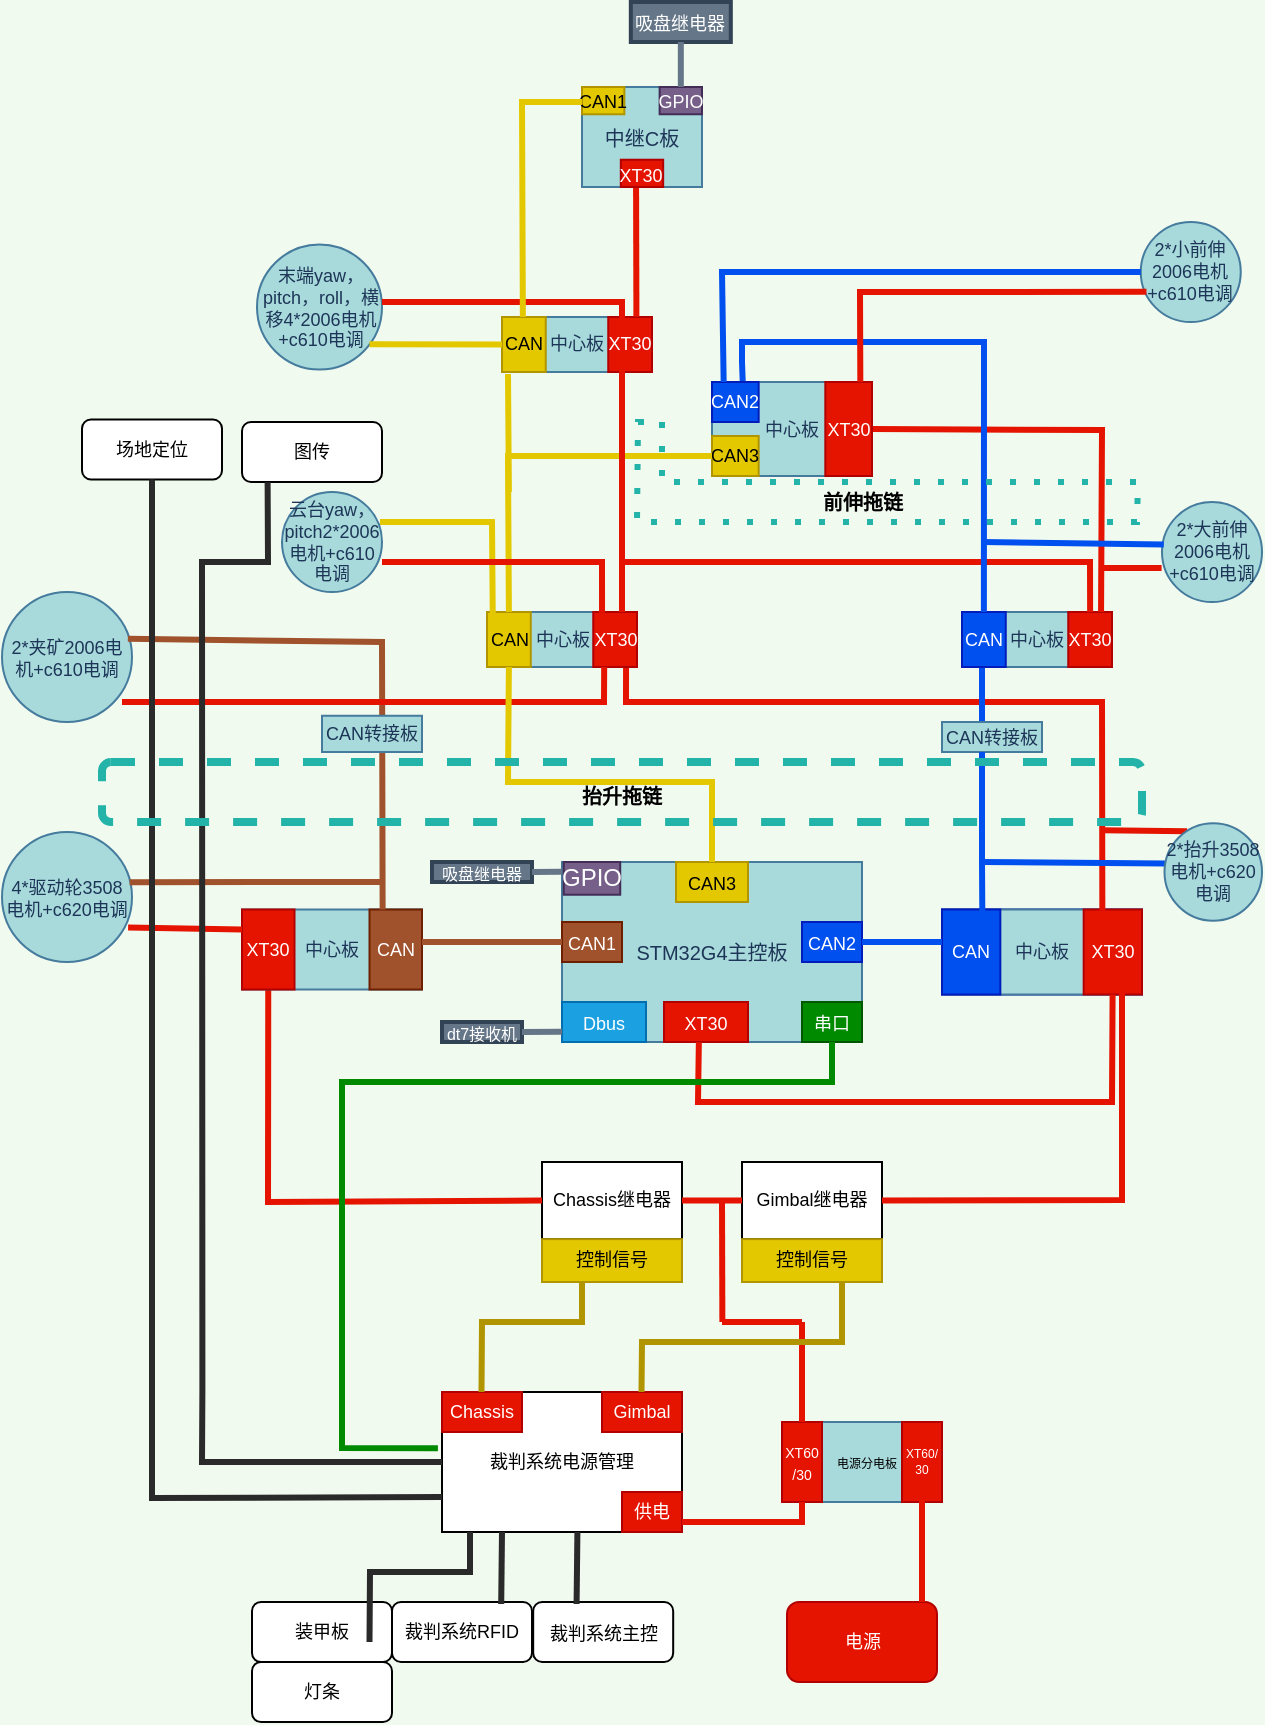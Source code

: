 <mxfile version="20.5.3" type="embed"><diagram id="NECLtsld3TlZ__bHpxo9" name="Page-1"><mxGraphModel dx="305" dy="1356" grid="1" gridSize="10" guides="1" tooltips="1" connect="1" arrows="1" fold="1" page="1" pageScale="1" pageWidth="850" pageHeight="1100" background="#F1FAEE" math="0" shadow="0"><root><mxCell id="0"/><mxCell id="1" parent="0"/><mxCell id="10" value="" style="group;fillColor=#a0522d;fontColor=#ffffff;strokeColor=#6D1F00;" parent="1" vertex="1" connectable="0"><mxGeometry x="310" y="180" width="150" height="90" as="geometry"/></mxCell><mxCell id="3" value="&lt;font style=&quot;font-size: 10px;&quot;&gt;STM32G4主控板&lt;/font&gt;" style="rounded=0;whiteSpace=wrap;html=1;fillColor=#A8DADC;strokeColor=#457B9D;fontColor=#1D3557;" parent="10" vertex="1"><mxGeometry width="150" height="90" as="geometry"/></mxCell><mxCell id="4" value="&lt;font style=&quot;font-size: 9px;&quot;&gt;XT30&lt;/font&gt;" style="rounded=0;whiteSpace=wrap;html=1;fillColor=#e51400;strokeColor=#B20000;fontColor=#ffffff;" parent="10" vertex="1"><mxGeometry x="51.0" y="70" width="42" height="20.0" as="geometry"/></mxCell><mxCell id="5" value="&lt;font style=&quot;font-size: 9px;&quot;&gt;CAN3&lt;/font&gt;" style="rounded=0;whiteSpace=wrap;html=1;fillColor=#e3c800;strokeColor=#B09500;fontColor=#000000;" parent="10" vertex="1"><mxGeometry x="57.0" width="36" height="20.0" as="geometry"/></mxCell><mxCell id="6" value="&lt;font style=&quot;font-size: 9px;&quot;&gt;CAN1&lt;/font&gt;" style="rounded=0;whiteSpace=wrap;html=1;fillColor=#a0522d;strokeColor=#6D1F00;fontColor=#ffffff;" parent="10" vertex="1"><mxGeometry y="30" width="30" height="20" as="geometry"/></mxCell><mxCell id="7" value="&lt;font style=&quot;font-size: 9px;&quot;&gt;CAN2&lt;/font&gt;" style="rounded=0;whiteSpace=wrap;html=1;fillColor=#0050ef;strokeColor=#001DBC;fontColor=#ffffff;" parent="10" vertex="1"><mxGeometry x="120" y="30" width="30" height="20" as="geometry"/></mxCell><mxCell id="8" value="&lt;font style=&quot;font-size: 9px;&quot;&gt;串口&lt;/font&gt;" style="rounded=0;whiteSpace=wrap;html=1;fillColor=#008a00;strokeColor=#005700;fontColor=#ffffff;" parent="10" vertex="1"><mxGeometry x="120" y="70" width="30" height="20" as="geometry"/></mxCell><mxCell id="9" value="&lt;font style=&quot;font-size: 9px;&quot;&gt;Dbus&lt;/font&gt;" style="rounded=0;whiteSpace=wrap;html=1;fillColor=#1ba1e2;strokeColor=#006EAF;fontColor=#ffffff;" parent="10" vertex="1"><mxGeometry y="70" width="42" height="20.0" as="geometry"/></mxCell><mxCell id="74" value="GPIO" style="rounded=0;whiteSpace=wrap;html=1;strokeColor=#432D57;fontColor=#ffffff;fillColor=#76608a;" parent="10" vertex="1"><mxGeometry x="0.88" width="28.235" height="16.364" as="geometry"/></mxCell><mxCell id="15" value="" style="group;fillColor=#e51400;fontColor=#ffffff;strokeColor=#B20000;container=0;" parent="1" vertex="1" connectable="0"><mxGeometry x="320" y="-207.5" width="60" height="50" as="geometry"/></mxCell><mxCell id="18" value="4*驱动轮3508电机+c620电调" style="ellipse;whiteSpace=wrap;html=1;aspect=fixed;strokeColor=#457B9D;fontSize=9;fontColor=#1D3557;fillColor=#A8DADC;" parent="1" vertex="1"><mxGeometry x="30" y="165" width="65" height="65" as="geometry"/></mxCell><mxCell id="27" value="" style="group;fillColor=#0050ef;fontColor=#ffffff;strokeColor=#001DBC;" parent="1" vertex="1" connectable="0"><mxGeometry x="500" y="203.75" width="100" height="42.5" as="geometry"/></mxCell><mxCell id="28" value="中心板" style="rounded=0;whiteSpace=wrap;html=1;strokeColor=#457B9D;fontSize=9;fontColor=#1D3557;fillColor=#A8DADC;" parent="27" vertex="1"><mxGeometry width="100" height="42.5" as="geometry"/></mxCell><mxCell id="29" value="XT30" style="rounded=0;whiteSpace=wrap;html=1;strokeColor=#B20000;fontSize=9;fontColor=#ffffff;fillColor=#e51400;" parent="27" vertex="1"><mxGeometry x="70.833" width="29.167" height="42.5" as="geometry"/></mxCell><mxCell id="30" value="CAN" style="rounded=0;whiteSpace=wrap;html=1;strokeColor=#001DBC;fontSize=9;fontColor=#ffffff;fillColor=#0050ef;" parent="27" vertex="1"><mxGeometry width="29.167" height="42.5" as="geometry"/></mxCell><mxCell id="31" value="电源" style="rounded=1;whiteSpace=wrap;html=1;strokeColor=#B20000;fontSize=9;fontColor=#ffffff;fillColor=#e51400;" parent="1" vertex="1"><mxGeometry x="422.5" y="550" width="75" height="40" as="geometry"/></mxCell><mxCell id="35" value="" style="group" parent="1" vertex="1" connectable="0"><mxGeometry x="420" y="460" width="80" height="40" as="geometry"/></mxCell><mxCell id="32" value="&lt;font style=&quot;font-size: 6px;&quot; color=&quot;#000000&quot;&gt;电源分电板&lt;/font&gt;" style="rounded=0;whiteSpace=wrap;html=1;strokeColor=#457B9D;fontSize=9;fillColor=#A8DADC;" parent="35" vertex="1"><mxGeometry x="5" width="75" height="40" as="geometry"/></mxCell><mxCell id="33" value="&lt;font style=&quot;font-size: 7px;&quot;&gt;XT60&lt;br&gt;/30&lt;/font&gt;" style="rounded=0;whiteSpace=wrap;html=1;strokeColor=#B20000;fontSize=9;fontColor=#ffffff;fillColor=#e51400;" parent="35" vertex="1"><mxGeometry width="20" height="40" as="geometry"/></mxCell><mxCell id="34" value="XT60/&lt;br&gt;30" style="rounded=0;whiteSpace=wrap;html=1;strokeColor=#B20000;fontSize=6;fontColor=#ffffff;fillColor=#e51400;" parent="35" vertex="1"><mxGeometry x="60" width="20" height="40" as="geometry"/></mxCell><mxCell id="36" value="&lt;font style=&quot;font-size: 9px;&quot;&gt;裁判系统主控&lt;/font&gt;" style="rounded=1;whiteSpace=wrap;html=1;" parent="1" vertex="1"><mxGeometry x="295.59" y="550" width="70" height="30" as="geometry"/></mxCell><mxCell id="37" value="裁判系统RFID" style="rounded=1;whiteSpace=wrap;html=1;fontSize=9;" parent="1" vertex="1"><mxGeometry x="225" y="550" width="70" height="30" as="geometry"/></mxCell><mxCell id="38" value="灯条" style="rounded=1;whiteSpace=wrap;html=1;fontSize=9;" parent="1" vertex="1"><mxGeometry x="155" y="580" width="70" height="30" as="geometry"/></mxCell><mxCell id="39" value="装甲板" style="rounded=1;whiteSpace=wrap;html=1;fontSize=9;" parent="1" vertex="1"><mxGeometry x="155" y="550" width="70" height="30" as="geometry"/></mxCell><mxCell id="41" value="场地定位" style="rounded=1;whiteSpace=wrap;html=1;fontSize=9;" parent="1" vertex="1"><mxGeometry x="70" y="-41.25" width="70" height="30" as="geometry"/></mxCell><mxCell id="43" value="图传" style="rounded=1;whiteSpace=wrap;html=1;fontSize=9;" parent="1" vertex="1"><mxGeometry x="150" y="-40" width="70" height="30" as="geometry"/></mxCell><mxCell id="46" value="" style="group" parent="1" vertex="1" connectable="0"><mxGeometry x="400" y="330" width="70" height="60" as="geometry"/></mxCell><mxCell id="44" value="Gimbal继电器" style="rounded=0;whiteSpace=wrap;html=1;fontSize=9;" parent="46" vertex="1"><mxGeometry width="70" height="38.571" as="geometry"/></mxCell><mxCell id="45" value="控制信号" style="rounded=0;whiteSpace=wrap;html=1;fontSize=9;fillColor=#e3c800;fontColor=#000000;strokeColor=#B09500;" parent="46" vertex="1"><mxGeometry y="38.571" width="70" height="21.429" as="geometry"/></mxCell><mxCell id="47" value="" style="group" parent="1" vertex="1" connectable="0"><mxGeometry x="300" y="330" width="70" height="60" as="geometry"/></mxCell><mxCell id="48" value="Chassis继电器" style="rounded=0;whiteSpace=wrap;html=1;fontSize=9;" parent="47" vertex="1"><mxGeometry width="70" height="38.571" as="geometry"/></mxCell><mxCell id="49" value="控制信号" style="rounded=0;whiteSpace=wrap;html=1;fontSize=9;fillColor=#e3c800;fontColor=#000000;strokeColor=#B09500;" parent="47" vertex="1"><mxGeometry y="38.571" width="70" height="21.429" as="geometry"/></mxCell><mxCell id="62" value="末端yaw，pitch，roll，横移4*2006电机+c610电调" style="ellipse;whiteSpace=wrap;html=1;aspect=fixed;strokeColor=#457B9D;fontSize=9;fontColor=#1D3557;fillColor=#A8DADC;" parent="1" vertex="1"><mxGeometry x="157.5" y="-128.75" width="62.5" height="62.5" as="geometry"/></mxCell><mxCell id="65" value="2*夹矿2006电机+c610电调" style="ellipse;whiteSpace=wrap;html=1;aspect=fixed;strokeColor=#457B9D;fontSize=9;fontColor=#1D3557;fillColor=#A8DADC;" parent="1" vertex="1"><mxGeometry x="30" y="45" width="65" height="65" as="geometry"/></mxCell><mxCell id="66" value="&lt;font style=&quot;font-size: 8px;&quot;&gt;dt7接收机&lt;/font&gt;" style="rounded=0;whiteSpace=wrap;html=1;strokeColor=#314354;strokeWidth=2;fillColor=#647687;fontColor=#ffffff;" parent="1" vertex="1"><mxGeometry x="250" y="260" width="40" height="10" as="geometry"/></mxCell><mxCell id="67" value="&lt;font style=&quot;font-size: 8px;&quot;&gt;吸盘继电器&lt;/font&gt;" style="rounded=0;whiteSpace=wrap;html=1;strokeColor=#314354;strokeWidth=2;fillColor=#647687;fontColor=#ffffff;" parent="1" vertex="1"><mxGeometry x="245" y="180" width="50" height="10" as="geometry"/></mxCell><mxCell id="68" value="&lt;font style=&quot;font-size: 9px;&quot;&gt;吸盘继电器&lt;/font&gt;" style="rounded=0;whiteSpace=wrap;html=1;strokeColor=#314354;strokeWidth=2;fillColor=#647687;fontColor=#ffffff;" parent="1" vertex="1"><mxGeometry x="344.41" y="-250" width="50" height="20" as="geometry"/></mxCell><mxCell id="76" value="" style="group" parent="1" vertex="1" connectable="0"><mxGeometry x="250" y="445" width="120" height="70" as="geometry"/></mxCell><mxCell id="50" value="裁判系统电源管理" style="rounded=0;whiteSpace=wrap;html=1;fontSize=9;" parent="76" vertex="1"><mxGeometry width="120" height="70" as="geometry"/></mxCell><mxCell id="52" value="供电" style="rounded=0;whiteSpace=wrap;html=1;fontSize=9;fillColor=#e51400;fontColor=#ffffff;strokeColor=#B20000;" parent="76" vertex="1"><mxGeometry x="90" y="50" width="30" height="20" as="geometry"/></mxCell><mxCell id="53" value="Chassis" style="rounded=0;whiteSpace=wrap;html=1;fontSize=9;fillColor=#e51400;fontColor=#ffffff;strokeColor=#B20000;" parent="76" vertex="1"><mxGeometry width="40" height="20" as="geometry"/></mxCell><mxCell id="54" value="Gimbal" style="rounded=0;whiteSpace=wrap;html=1;fontSize=9;fillColor=#e51400;fontColor=#ffffff;strokeColor=#B20000;" parent="76" vertex="1"><mxGeometry x="80" width="40" height="20" as="geometry"/></mxCell><mxCell id="79" value="" style="endArrow=none;html=1;rounded=0;fontSize=7;fillColor=#e51400;strokeColor=#E51400;strokeWidth=3;" parent="1" edge="1"><mxGeometry width="50" height="50" relative="1" as="geometry"><mxPoint x="430" y="410" as="sourcePoint"/><mxPoint x="390" y="410" as="targetPoint"/><Array as="points"/></mxGeometry></mxCell><mxCell id="80" value="" style="endArrow=none;html=1;rounded=0;fontSize=7;fillColor=#e51400;strokeColor=#E51400;strokeWidth=3;" parent="1" edge="1"><mxGeometry width="50" height="50" relative="1" as="geometry"><mxPoint x="430.0" y="460" as="sourcePoint"/><mxPoint x="430" y="410" as="targetPoint"/><Array as="points"/></mxGeometry></mxCell><mxCell id="81" value="" style="endArrow=none;html=1;rounded=0;fontSize=7;fillColor=#e51400;strokeColor=#E51400;strokeWidth=3;exitX=1;exitY=0.5;exitDx=0;exitDy=0;entryX=0;entryY=0.5;entryDx=0;entryDy=0;" parent="1" source="48" target="44" edge="1"><mxGeometry width="50" height="50" relative="1" as="geometry"><mxPoint x="390.0" y="375" as="sourcePoint"/><mxPoint x="400" y="350" as="targetPoint"/><Array as="points"/></mxGeometry></mxCell><mxCell id="84" value="" style="endArrow=none;html=1;rounded=0;fontSize=7;fillColor=#e51400;strokeColor=#E51400;strokeWidth=3;" parent="1" edge="1"><mxGeometry width="50" height="50" relative="1" as="geometry"><mxPoint x="490.0" y="550" as="sourcePoint"/><mxPoint x="490" y="495" as="targetPoint"/><Array as="points"/></mxGeometry></mxCell><mxCell id="85" value="" style="endArrow=none;html=1;rounded=0;fontSize=7;fillColor=#e51400;strokeColor=#E51400;strokeWidth=3;" parent="1" edge="1"><mxGeometry width="50" height="50" relative="1" as="geometry"><mxPoint x="390.18" y="410" as="sourcePoint"/><mxPoint x="390" y="350" as="targetPoint"/><Array as="points"/></mxGeometry></mxCell><mxCell id="77" value="" style="endArrow=none;html=1;rounded=0;fontSize=7;fillColor=#e3c800;strokeColor=#B09500;strokeWidth=3;" parent="1" edge="1"><mxGeometry width="50" height="50" relative="1" as="geometry"><mxPoint x="269.75" y="445" as="sourcePoint"/><mxPoint x="320" y="390" as="targetPoint"/><Array as="points"><mxPoint x="270" y="410"/><mxPoint x="320" y="410"/></Array></mxGeometry></mxCell><mxCell id="86" value="" style="endArrow=none;html=1;rounded=0;fontSize=7;fillColor=#e3c800;strokeColor=#B09500;strokeWidth=3;" parent="1" edge="1"><mxGeometry width="50" height="50" relative="1" as="geometry"><mxPoint x="349.75" y="445" as="sourcePoint"/><mxPoint x="450" y="390" as="targetPoint"/><Array as="points"><mxPoint x="350" y="420"/><mxPoint x="450" y="420"/></Array></mxGeometry></mxCell><mxCell id="87" value="" style="endArrow=none;html=1;rounded=0;fontSize=7;fillColor=#e51400;strokeColor=#E51400;strokeWidth=3;exitX=1;exitY=0.75;exitDx=0;exitDy=0;" parent="1" source="52" edge="1"><mxGeometry width="50" height="50" relative="1" as="geometry"><mxPoint x="430.0" y="550" as="sourcePoint"/><mxPoint x="430" y="500" as="targetPoint"/><Array as="points"><mxPoint x="430" y="510"/></Array></mxGeometry></mxCell><mxCell id="88" value="" style="endArrow=none;html=1;rounded=0;fontSize=7;fillColor=#e51400;strokeColor=#E51400;strokeWidth=3;exitX=0;exitY=0.5;exitDx=0;exitDy=0;entryX=0.5;entryY=1;entryDx=0;entryDy=0;" parent="1" source="48" target="24" edge="1"><mxGeometry width="50" height="50" relative="1" as="geometry"><mxPoint x="230.0" y="295" as="sourcePoint"/><mxPoint x="230" y="245" as="targetPoint"/><Array as="points"><mxPoint x="163" y="350"/></Array></mxGeometry></mxCell><mxCell id="89" value="" style="endArrow=none;html=1;rounded=0;fontSize=7;fillColor=#e51400;strokeColor=#E51400;strokeWidth=3;exitX=1;exitY=0.5;exitDx=0;exitDy=0;" parent="1" source="44" edge="1"><mxGeometry width="50" height="50" relative="1" as="geometry"><mxPoint x="660" y="349.286" as="sourcePoint"/><mxPoint x="590" y="245" as="targetPoint"/><Array as="points"><mxPoint x="590" y="349"/></Array></mxGeometry></mxCell><mxCell id="22" value="中心板" style="rounded=0;whiteSpace=wrap;html=1;strokeColor=#457B9D;fontSize=9;fontColor=#1D3557;fillColor=#A8DADC;" parent="1" vertex="1"><mxGeometry x="150" y="203.75" width="90" height="40" as="geometry"/></mxCell><mxCell id="24" value="XT30" style="rounded=0;whiteSpace=wrap;html=1;strokeColor=#B20000;fontSize=9;fontColor=#ffffff;fillColor=#e51400;" parent="1" vertex="1"><mxGeometry x="150" y="203.75" width="26.25" height="40" as="geometry"/></mxCell><mxCell id="25" value="CAN" style="rounded=0;whiteSpace=wrap;html=1;strokeColor=#6D1F00;fontSize=9;fontColor=#ffffff;fillColor=#a0522d;" parent="1" vertex="1"><mxGeometry x="213.75" y="203.75" width="26.25" height="40" as="geometry"/></mxCell><mxCell id="91" value="" style="endArrow=none;html=1;strokeColor=#A0522D;strokeWidth=3;fontSize=7;exitX=0;exitY=0.5;exitDx=0;exitDy=0;entryX=1;entryY=0.406;entryDx=0;entryDy=0;entryPerimeter=0;fillColor=#a0522d;rounded=0;" parent="1" source="6" target="25" edge="1"><mxGeometry width="50" height="50" relative="1" as="geometry"><mxPoint x="330" y="270" as="sourcePoint"/><mxPoint x="380" y="220" as="targetPoint"/></mxGeometry></mxCell><mxCell id="92" value="" style="endArrow=none;html=1;rounded=0;fontSize=7;fillColor=#e51400;strokeColor=#E51400;strokeWidth=3;entryX=0;entryY=0.25;entryDx=0;entryDy=0;exitX=0.97;exitY=0.735;exitDx=0;exitDy=0;exitPerimeter=0;" parent="1" source="18" target="24" edge="1"><mxGeometry width="50" height="50" relative="1" as="geometry"><mxPoint x="310" y="359.286" as="sourcePoint"/><mxPoint x="173.125" y="253.75" as="targetPoint"/><Array as="points"/></mxGeometry></mxCell><mxCell id="96" value="" style="endArrow=none;html=1;rounded=0;strokeColor=#A0522D;strokeWidth=3;fontSize=7;exitX=0.25;exitY=0;exitDx=0;exitDy=0;entryX=0.968;entryY=0.36;entryDx=0;entryDy=0;fillColor=#a0522d;entryPerimeter=0;" parent="1" source="25" target="65" edge="1"><mxGeometry width="50" height="50" relative="1" as="geometry"><mxPoint x="220" y="120.01" as="sourcePoint"/><mxPoint x="150" y="120" as="targetPoint"/><Array as="points"><mxPoint x="220" y="70"/></Array></mxGeometry></mxCell><mxCell id="97" value="" style="endArrow=none;html=1;rounded=0;strokeColor=#A0522D;strokeWidth=3;fontSize=7;exitX=0;exitY=0.5;exitDx=0;exitDy=0;fillColor=#a0522d;entryX=0.982;entryY=0.386;entryDx=0;entryDy=0;entryPerimeter=0;" parent="1" target="18" edge="1"><mxGeometry width="50" height="50" relative="1" as="geometry"><mxPoint x="220" y="190.01" as="sourcePoint"/><mxPoint x="120" y="190" as="targetPoint"/></mxGeometry></mxCell><mxCell id="98" value="" style="endArrow=none;html=1;rounded=0;strokeColor=#0050EF;strokeWidth=3;fontSize=7;entryX=1;entryY=0.406;entryDx=0;entryDy=0;entryPerimeter=0;fillColor=#0050ef;" parent="1" edge="1"><mxGeometry width="50" height="50" relative="1" as="geometry"><mxPoint x="500" y="220" as="sourcePoint"/><mxPoint x="460" y="220" as="targetPoint"/><Array as="points"><mxPoint x="500" y="220.01"/></Array></mxGeometry></mxCell><mxCell id="99" value="" style="endArrow=none;html=1;rounded=0;fontSize=7;fillColor=#e51400;strokeColor=#E51400;strokeWidth=3;exitX=0.32;exitY=0.012;exitDx=0;exitDy=0;exitPerimeter=0;entryX=0.75;entryY=1;entryDx=0;entryDy=0;" parent="1" source="29" target="110" edge="1"><mxGeometry width="50" height="50" relative="1" as="geometry"><mxPoint x="580" y="200" as="sourcePoint"/><mxPoint x="580" y="100" as="targetPoint"/><Array as="points"><mxPoint x="580" y="100"/><mxPoint x="342" y="100"/></Array></mxGeometry></mxCell><mxCell id="100" value="" style="endArrow=none;html=1;rounded=0;fontSize=7;fillColor=#e51400;strokeColor=#E51400;strokeWidth=3;entryX=0.232;entryY=0.082;entryDx=0;entryDy=0;entryPerimeter=0;" parent="1" target="21" edge="1"><mxGeometry width="50" height="50" relative="1" as="geometry"><mxPoint x="580" y="164.16" as="sourcePoint"/><mxPoint x="650" y="164" as="targetPoint"/><Array as="points"/></mxGeometry></mxCell><mxCell id="104" value="" style="endArrow=none;html=1;rounded=0;strokeColor=#0050EF;strokeWidth=3;fontSize=7;fillColor=#0050ef;" parent="1" edge="1"><mxGeometry width="50" height="50" relative="1" as="geometry"><mxPoint x="520" y="116.25" as="sourcePoint"/><mxPoint x="520" y="96.25" as="targetPoint"/><Array as="points"><mxPoint x="520" y="80"/></Array></mxGeometry></mxCell><mxCell id="105" value="" style="endArrow=none;html=1;rounded=0;strokeColor=#0050EF;strokeWidth=3;fontSize=7;fillColor=#0050ef;startArrow=none;exitX=0.006;exitY=0.413;exitDx=0;exitDy=0;exitPerimeter=0;" parent="1" source="21" edge="1"><mxGeometry width="50" height="50" relative="1" as="geometry"><mxPoint x="560" y="149.73" as="sourcePoint"/><mxPoint x="520" y="180" as="targetPoint"/><Array as="points"/></mxGeometry></mxCell><mxCell id="106" value="" style="endArrow=none;html=1;rounded=0;fontSize=7;fillColor=#e51400;strokeColor=#E51400;strokeWidth=3;exitX=0.415;exitY=1.004;exitDx=0;exitDy=0;exitPerimeter=0;" parent="1" source="4" target="29" edge="1"><mxGeometry width="50" height="50" relative="1" as="geometry"><mxPoint x="410" y="324.286" as="sourcePoint"/><mxPoint x="530" y="220" as="targetPoint"/><Array as="points"><mxPoint x="378" y="300"/><mxPoint x="585" y="300"/></Array></mxGeometry></mxCell><mxCell id="108" value="" style="group;fillColor=#e3c800;fontColor=#000000;strokeColor=#B09500;" parent="1" vertex="1" connectable="0"><mxGeometry x="272.5" y="55" width="75" height="27.5" as="geometry"/></mxCell><mxCell id="109" value="中心板" style="rounded=0;whiteSpace=wrap;html=1;strokeColor=#457B9D;fontSize=9;fontColor=#1D3557;fillColor=#A8DADC;" parent="108" vertex="1"><mxGeometry width="75" height="27.5" as="geometry"/></mxCell><mxCell id="110" value="XT30" style="rounded=0;whiteSpace=wrap;html=1;strokeColor=#B20000;fontSize=9;fontColor=#ffffff;fillColor=#e51400;" parent="108" vertex="1"><mxGeometry x="53.125" width="21.875" height="27.5" as="geometry"/></mxCell><mxCell id="111" value="CAN" style="rounded=0;whiteSpace=wrap;html=1;strokeColor=#B09500;fontSize=9;fontColor=#000000;fillColor=#e3c800;" parent="108" vertex="1"><mxGeometry width="21.875" height="27.5" as="geometry"/></mxCell><mxCell id="112" value="CAN转接板" style="rounded=0;whiteSpace=wrap;html=1;strokeColor=#457B9D;fontSize=9;fontColor=#1D3557;fillColor=#A8DADC;" parent="1" vertex="1"><mxGeometry x="500" y="110" width="50" height="15" as="geometry"/></mxCell><mxCell id="113" value="CAN转接板" style="rounded=0;whiteSpace=wrap;html=1;strokeColor=#457B9D;fontSize=9;fontColor=#1D3557;fillColor=#A8DADC;" parent="1" vertex="1"><mxGeometry x="190" y="106.88" width="50" height="18.12" as="geometry"/></mxCell><mxCell id="116" value="" style="endArrow=none;html=1;rounded=0;strokeColor=#0050EF;strokeWidth=3;fontSize=7;fillColor=#0050ef;entryX=0.691;entryY=0.019;entryDx=0;entryDy=0;entryPerimeter=0;" parent="1" target="30" edge="1"><mxGeometry width="50" height="50" relative="1" as="geometry"><mxPoint x="520" y="180" as="sourcePoint"/><mxPoint x="520" y="198.75" as="targetPoint"/><Array as="points"><mxPoint x="520" y="125"/><mxPoint x="520" y="180"/></Array></mxGeometry></mxCell><mxCell id="118" value="" style="endArrow=none;html=1;rounded=0;fontSize=7;fillColor=#e51400;strokeColor=#E51400;strokeWidth=3;exitX=0.25;exitY=1;exitDx=0;exitDy=0;entryX=0.923;entryY=0.846;entryDx=0;entryDy=0;entryPerimeter=0;" parent="1" source="110" target="65" edge="1"><mxGeometry width="50" height="50" relative="1" as="geometry"><mxPoint x="393.5" y="180.536" as="sourcePoint"/><mxPoint x="120" y="100" as="targetPoint"/><Array as="points"><mxPoint x="331" y="100"/></Array></mxGeometry></mxCell><mxCell id="121" value="" style="group;fillColor=#0050EF;fontColor=#ffffff;strokeColor=#001DBC;" parent="1" vertex="1" connectable="0"><mxGeometry x="510" y="55" width="75" height="27.5" as="geometry"/></mxCell><mxCell id="122" value="中心板" style="rounded=0;whiteSpace=wrap;html=1;strokeColor=#457B9D;fontSize=9;fontColor=#1D3557;fillColor=#A8DADC;" parent="121" vertex="1"><mxGeometry width="75" height="27.5" as="geometry"/></mxCell><mxCell id="123" value="XT30" style="rounded=0;whiteSpace=wrap;html=1;strokeColor=#B20000;fontSize=9;fontColor=#ffffff;fillColor=#e51400;" parent="121" vertex="1"><mxGeometry x="53.125" width="21.875" height="27.5" as="geometry"/></mxCell><mxCell id="124" value="CAN" style="rounded=0;whiteSpace=wrap;html=1;strokeColor=#001DBC;fontSize=9;fontColor=#ffffff;fillColor=#0050ef;" parent="121" vertex="1"><mxGeometry width="21.875" height="27.5" as="geometry"/></mxCell><mxCell id="125" value="" style="endArrow=none;html=1;rounded=0;fontSize=7;fillColor=#e51400;strokeColor=#E51400;strokeWidth=3;entryX=0.5;entryY=0;entryDx=0;entryDy=0;exitX=0.657;exitY=0;exitDx=0;exitDy=0;exitPerimeter=0;" parent="1" source="110" target="123" edge="1"><mxGeometry width="50" height="50" relative="1" as="geometry"><mxPoint x="330" y="60" as="sourcePoint"/><mxPoint x="453.48" y="34.73" as="targetPoint"/><Array as="points"><mxPoint x="340" y="30"/><mxPoint x="574" y="30"/></Array></mxGeometry></mxCell><mxCell id="134" value="" style="endArrow=none;html=1;rounded=0;fontSize=7;fillColor=#e51400;strokeColor=#E51400;strokeWidth=3;exitX=0.75;exitY=0;exitDx=0;exitDy=0;entryX=1;entryY=0.5;entryDx=0;entryDy=0;" parent="1" source="123" target="145" edge="1"><mxGeometry width="50" height="50" relative="1" as="geometry"><mxPoint x="585" y="23.67" as="sourcePoint"/><mxPoint x="580" as="targetPoint"/><Array as="points"><mxPoint x="580" y="-36"/></Array></mxGeometry></mxCell><mxCell id="135" value="" style="endArrow=none;html=1;rounded=0;strokeColor=#0050EF;strokeWidth=3;fontSize=7;fillColor=#0050ef;exitX=0.5;exitY=0;exitDx=0;exitDy=0;entryX=0.661;entryY=0.063;entryDx=0;entryDy=0;entryPerimeter=0;" parent="1" source="124" target="146" edge="1"><mxGeometry width="50" height="50" relative="1" as="geometry"><mxPoint x="520" y="50" as="sourcePoint"/><mxPoint x="400" y="-50" as="targetPoint"/><Array as="points"><mxPoint x="521" y="-80"/><mxPoint x="410" y="-80"/><mxPoint x="400" y="-80"/><mxPoint x="400" y="-70"/></Array></mxGeometry></mxCell><mxCell id="138" value="2*大前伸2006电机+c610电调" style="ellipse;whiteSpace=wrap;html=1;aspect=fixed;strokeColor=#457B9D;fontSize=9;fontColor=#1D3557;fillColor=#A8DADC;" parent="1" vertex="1"><mxGeometry x="610" width="50" height="50" as="geometry"/></mxCell><mxCell id="139" value="" style="endArrow=none;html=1;rounded=0;strokeColor=#0050EF;strokeWidth=3;fontSize=7;fillColor=#0050ef;exitX=0.018;exitY=0.424;exitDx=0;exitDy=0;exitPerimeter=0;" parent="1" source="138" edge="1"><mxGeometry width="50" height="50" relative="1" as="geometry"><mxPoint x="640" y="17.61" as="sourcePoint"/><mxPoint x="520" y="20" as="targetPoint"/><Array as="points"/></mxGeometry></mxCell><mxCell id="140" value="" style="endArrow=none;html=1;rounded=0;fontSize=7;fillColor=#e51400;strokeColor=#E51400;strokeWidth=3;entryX=-0.004;entryY=0.66;entryDx=0;entryDy=0;entryPerimeter=0;" parent="1" target="138" edge="1"><mxGeometry width="50" height="50" relative="1" as="geometry"><mxPoint x="580" y="33" as="sourcePoint"/><mxPoint x="650" y="24" as="targetPoint"/><Array as="points"/></mxGeometry></mxCell><mxCell id="141" value="2*小前伸2006电机+c610电调" style="ellipse;whiteSpace=wrap;html=1;aspect=fixed;strokeColor=#457B9D;fontSize=9;fontColor=#1D3557;fillColor=#A8DADC;" parent="1" vertex="1"><mxGeometry x="599.38" y="-140" width="50" height="50" as="geometry"/></mxCell><mxCell id="143" value="" style="group;fillColor=#e3c800;fontColor=#000000;strokeColor=#B09500;" parent="1" vertex="1" connectable="0"><mxGeometry x="385" y="-60" width="80" height="47" as="geometry"/></mxCell><mxCell id="144" value="中心板" style="rounded=0;whiteSpace=wrap;html=1;strokeColor=#457B9D;fontSize=9;fontColor=#1D3557;fillColor=#A8DADC;" parent="143" vertex="1"><mxGeometry width="80" height="47.0" as="geometry"/></mxCell><mxCell id="145" value="XT30" style="rounded=0;whiteSpace=wrap;html=1;strokeColor=#B20000;fontSize=9;fontColor=#ffffff;fillColor=#e51400;" parent="143" vertex="1"><mxGeometry x="56.667" width="23.333" height="47.0" as="geometry"/></mxCell><mxCell id="146" value="CAN2" style="rounded=0;whiteSpace=wrap;html=1;strokeColor=#001DBC;fontSize=9;fontColor=#ffffff;fillColor=#0050ef;" parent="143" vertex="1"><mxGeometry width="23.33" height="20" as="geometry"/></mxCell><mxCell id="147" value="CAN3" style="rounded=0;whiteSpace=wrap;html=1;strokeColor=#B09500;fontSize=9;fontColor=#000000;fillColor=#e3c800;" parent="143" vertex="1"><mxGeometry y="27" width="23.33" height="20" as="geometry"/></mxCell><mxCell id="148" value="" style="endArrow=none;html=1;rounded=0;fontSize=7;fillColor=#e51400;strokeColor=#E51400;strokeWidth=3;exitX=0.75;exitY=0;exitDx=0;exitDy=0;entryX=0.057;entryY=0.698;entryDx=0;entryDy=0;entryPerimeter=0;" parent="1" source="145" target="141" edge="1"><mxGeometry width="50" height="50" relative="1" as="geometry"><mxPoint x="578.75" y="-104.84" as="sourcePoint"/><mxPoint x="648.75" y="-105.0" as="targetPoint"/><Array as="points"><mxPoint x="459" y="-105"/></Array></mxGeometry></mxCell><mxCell id="149" value="" style="endArrow=none;html=1;rounded=0;strokeColor=#0050EF;strokeWidth=3;fontSize=7;fillColor=#0050ef;entryX=0.25;entryY=0;entryDx=0;entryDy=0;" parent="1" source="141" target="146" edge="1"><mxGeometry width="50" height="50" relative="1" as="geometry"><mxPoint x="560.938" y="-110" as="sourcePoint"/><mxPoint x="560" y="-151.25" as="targetPoint"/><Array as="points"><mxPoint x="390" y="-115"/></Array></mxGeometry></mxCell><mxCell id="150" value="" style="endArrow=none;html=1;rounded=0;fontSize=7;fillColor=#e51400;strokeColor=#E3C800;strokeWidth=3;entryX=0.5;entryY=0;entryDx=0;entryDy=0;exitX=0.5;exitY=1;exitDx=0;exitDy=0;" parent="1" source="111" target="5" edge="1"><mxGeometry width="50" height="50" relative="1" as="geometry"><mxPoint x="290" y="131.41" as="sourcePoint"/><mxPoint x="360" y="131.25" as="targetPoint"/><Array as="points"><mxPoint x="283" y="140"/><mxPoint x="385" y="140"/></Array></mxGeometry></mxCell><mxCell id="152" value="" style="endArrow=none;html=1;rounded=0;fontSize=7;fillColor=#e51400;strokeColor=#E3C800;strokeWidth=3;entryX=0.5;entryY=0;entryDx=0;entryDy=0;exitX=0;exitY=0.5;exitDx=0;exitDy=0;" parent="1" source="147" target="111" edge="1"><mxGeometry width="50" height="50" relative="1" as="geometry"><mxPoint x="264.188" y="-86.25" as="sourcePoint"/><mxPoint x="365.75" y="11.25" as="targetPoint"/><Array as="points"><mxPoint x="283" y="-23"/></Array></mxGeometry></mxCell><mxCell id="153" value="" style="group;fillColor=#e3c800;fontColor=#000000;strokeColor=#B09500;" parent="1" vertex="1" connectable="0"><mxGeometry x="280" y="-92.5" width="75" height="27.5" as="geometry"/></mxCell><mxCell id="154" value="中心板" style="rounded=0;whiteSpace=wrap;html=1;strokeColor=#457B9D;fontSize=9;fontColor=#1D3557;fillColor=#A8DADC;" parent="153" vertex="1"><mxGeometry width="75" height="27.5" as="geometry"/></mxCell><mxCell id="155" value="XT30" style="rounded=0;whiteSpace=wrap;html=1;strokeColor=#B20000;fontSize=9;fontColor=#ffffff;fillColor=#e51400;" parent="153" vertex="1"><mxGeometry x="53.125" width="21.875" height="27.5" as="geometry"/></mxCell><mxCell id="156" value="CAN" style="rounded=0;whiteSpace=wrap;html=1;strokeColor=#B09500;fontSize=9;fontColor=#000000;fillColor=#e3c800;" parent="153" vertex="1"><mxGeometry width="21.875" height="27.5" as="geometry"/></mxCell><mxCell id="159" value="" style="endArrow=none;html=1;rounded=0;fontSize=7;fillColor=#e51400;strokeColor=#E3C800;strokeWidth=3;entryX=0.5;entryY=0;entryDx=0;entryDy=0;" parent="1" edge="1"><mxGeometry width="50" height="50" relative="1" as="geometry"><mxPoint x="283" y="-64" as="sourcePoint"/><mxPoint x="283.438" y="-5" as="targetPoint"/><Array as="points"><mxPoint x="283" y="-64"/></Array></mxGeometry></mxCell><mxCell id="160" value="" style="endArrow=none;html=1;rounded=0;fontSize=7;fillColor=#e51400;strokeColor=#E51400;strokeWidth=3;" parent="1" edge="1"><mxGeometry width="50" height="50" relative="1" as="geometry"><mxPoint x="340" y="32.5" as="sourcePoint"/><mxPoint x="340" y="-72.5" as="targetPoint"/><Array as="points"/></mxGeometry></mxCell><mxCell id="161" value="云台yaw，pitch2*2006电机+c610电调" style="ellipse;whiteSpace=wrap;html=1;aspect=fixed;strokeColor=#457B9D;fontSize=9;fontColor=#1D3557;fillColor=#A8DADC;" parent="1" vertex="1"><mxGeometry x="170" y="-5" width="50" height="50" as="geometry"/></mxCell><mxCell id="162" value="" style="endArrow=none;html=1;rounded=0;fontSize=7;fillColor=#e51400;strokeColor=#E3C800;strokeWidth=3;entryX=0.98;entryY=0.299;entryDx=0;entryDy=0;entryPerimeter=0;exitX=0.131;exitY=0.02;exitDx=0;exitDy=0;exitPerimeter=0;" parent="1" source="111" target="161" edge="1"><mxGeometry width="50" height="50" relative="1" as="geometry"><mxPoint x="280" y="10" as="sourcePoint"/><mxPoint x="293.438" y="5" as="targetPoint"/><Array as="points"><mxPoint x="275" y="10"/></Array></mxGeometry></mxCell><mxCell id="163" value="" style="endArrow=none;html=1;rounded=0;fontSize=7;fillColor=#e51400;strokeColor=#E51400;strokeWidth=3;entryX=0.98;entryY=0.299;entryDx=0;entryDy=0;entryPerimeter=0;exitX=0.201;exitY=0.013;exitDx=0;exitDy=0;exitPerimeter=0;" parent="1" source="110" edge="1"><mxGeometry width="50" height="50" relative="1" as="geometry"><mxPoint x="330" y="30" as="sourcePoint"/><mxPoint x="220" y="30.0" as="targetPoint"/><Array as="points"><mxPoint x="330" y="30"/></Array></mxGeometry></mxCell><mxCell id="164" value="" style="endArrow=none;html=1;rounded=0;fontSize=7;fillColor=#e51400;strokeColor=#E3C800;strokeWidth=3;entryX=0;entryY=0.5;entryDx=0;entryDy=0;" parent="1" target="156" edge="1"><mxGeometry width="50" height="50" relative="1" as="geometry"><mxPoint x="213.75" y="-78.92" as="sourcePoint"/><mxPoint x="273.75" y="-78.92" as="targetPoint"/><Array as="points"><mxPoint x="213.75" y="-78.92"/></Array></mxGeometry></mxCell><mxCell id="165" value="" style="endArrow=none;html=1;rounded=0;fontSize=7;fillColor=#e51400;strokeColor=#E51400;strokeWidth=3;entryX=1;entryY=0.46;entryDx=0;entryDy=0;entryPerimeter=0;" parent="1" target="62" edge="1"><mxGeometry width="50" height="50" relative="1" as="geometry"><mxPoint x="340" y="-90" as="sourcePoint"/><mxPoint x="340" y="-191.25" as="targetPoint"/><Array as="points"><mxPoint x="340" y="-90"/><mxPoint x="340" y="-100"/></Array></mxGeometry></mxCell><mxCell id="166" value="" style="endArrow=none;html=1;rounded=0;fontSize=7;fillColor=#e51400;strokeColor=#E51400;strokeWidth=3;entryX=0.36;entryY=0.979;entryDx=0;entryDy=0;entryPerimeter=0;exitX=0.644;exitY=-0.004;exitDx=0;exitDy=0;exitPerimeter=0;" parent="1" source="155" target="13" edge="1"><mxGeometry width="50" height="50" relative="1" as="geometry"><mxPoint x="347.82" y="-102.5" as="sourcePoint"/><mxPoint x="347.5" y="-150" as="targetPoint"/><Array as="points"/></mxGeometry></mxCell><mxCell id="11" value="&lt;font style=&quot;font-size: 10px;&quot;&gt;中继C板&lt;/font&gt;" style="rounded=0;whiteSpace=wrap;html=1;strokeColor=#457B9D;fontColor=#1D3557;fillColor=#A8DADC;" parent="1" vertex="1"><mxGeometry x="320" y="-207.5" width="60" height="50" as="geometry"/></mxCell><mxCell id="12" value="&lt;font style=&quot;font-size: 9px;&quot;&gt;GPIO&lt;/font&gt;" style="rounded=0;whiteSpace=wrap;html=1;strokeColor=#432D57;fontColor=#ffffff;fillColor=#76608a;" parent="1" vertex="1"><mxGeometry x="358.82" y="-207.5" width="21.176" height="13.636" as="geometry"/></mxCell><mxCell id="13" value="&lt;font style=&quot;font-size: 9px;&quot;&gt;XT30&lt;/font&gt;" style="rounded=0;whiteSpace=wrap;html=1;strokeColor=#B20000;fontColor=#ffffff;fillColor=#e51400;" parent="1" vertex="1"><mxGeometry x="339.412" y="-171.136" width="21.176" height="13.636" as="geometry"/></mxCell><mxCell id="14" value="&lt;font style=&quot;font-size: 9px;&quot;&gt;CAN1&lt;/font&gt;" style="rounded=0;whiteSpace=wrap;html=1;strokeColor=#B09500;fontColor=#000000;fillColor=#e3c800;" parent="1" vertex="1"><mxGeometry x="320.004" y="-207.5" width="21.176" height="13.636" as="geometry"/></mxCell><mxCell id="168" value="" style="endArrow=none;html=1;rounded=0;fontSize=7;fillColor=#e51400;strokeColor=#E3C800;strokeWidth=3;entryX=0.5;entryY=0;entryDx=0;entryDy=0;exitX=0;exitY=0.15;exitDx=0;exitDy=0;exitPerimeter=0;" parent="1" source="11" edge="1"><mxGeometry width="50" height="50" relative="1" as="geometry"><mxPoint x="210" y="-150" as="sourcePoint"/><mxPoint x="290.438" y="-92.5" as="targetPoint"/><Array as="points"><mxPoint x="290" y="-200"/></Array></mxGeometry></mxCell><mxCell id="169" value="" style="endArrow=none;html=1;strokeColor=#647687;strokeWidth=3;fontSize=7;exitX=0;exitY=0.5;exitDx=0;exitDy=0;fillColor=#a0522d;rounded=0;entryX=1;entryY=0.5;entryDx=0;entryDy=0;" parent="1" target="67" edge="1"><mxGeometry width="50" height="50" relative="1" as="geometry"><mxPoint x="310" y="184.83" as="sourcePoint"/><mxPoint x="300" y="185" as="targetPoint"/></mxGeometry></mxCell><mxCell id="170" value="" style="endArrow=none;html=1;strokeColor=#647687;strokeWidth=3;fontSize=7;entryX=0.5;entryY=1;entryDx=0;entryDy=0;fillColor=#a0522d;rounded=0;exitX=0.5;exitY=0;exitDx=0;exitDy=0;" parent="1" source="12" target="68" edge="1"><mxGeometry width="50" height="50" relative="1" as="geometry"><mxPoint x="369" y="-210" as="sourcePoint"/><mxPoint x="360.59" y="-219.83" as="targetPoint"/></mxGeometry></mxCell><mxCell id="171" value="" style="endArrow=none;html=1;strokeColor=#647687;strokeWidth=3;fontSize=7;exitX=0;exitY=0.5;exitDx=0;exitDy=0;fillColor=#a0522d;rounded=0;entryX=1;entryY=0.5;entryDx=0;entryDy=0;" parent="1" target="66" edge="1"><mxGeometry width="50" height="50" relative="1" as="geometry"><mxPoint x="310" y="264.92" as="sourcePoint"/><mxPoint x="295" y="265.09" as="targetPoint"/></mxGeometry></mxCell><mxCell id="172" value="" style="endArrow=none;html=1;rounded=0;fontSize=7;strokeWidth=3;strokeColor=#2A2A2A;" parent="1" edge="1"><mxGeometry width="50" height="50" relative="1" as="geometry"><mxPoint x="213.75" y="570" as="sourcePoint"/><mxPoint x="264" y="515" as="targetPoint"/><Array as="points"><mxPoint x="214" y="535"/><mxPoint x="264" y="535"/></Array></mxGeometry></mxCell><mxCell id="173" value="" style="endArrow=none;html=1;rounded=0;fontSize=7;fillColor=#e3c800;strokeColor=#2A2A2A;strokeWidth=3;exitX=0.78;exitY=0.033;exitDx=0;exitDy=0;exitPerimeter=0;" parent="1" source="37" edge="1"><mxGeometry width="50" height="50" relative="1" as="geometry"><mxPoint x="280" y="540" as="sourcePoint"/><mxPoint x="280" y="515" as="targetPoint"/><Array as="points"/></mxGeometry></mxCell><mxCell id="174" value="" style="endArrow=none;html=1;rounded=0;fontSize=7;fillColor=#e3c800;strokeColor=#2A2A2A;strokeWidth=3;exitX=0.78;exitY=0.033;exitDx=0;exitDy=0;exitPerimeter=0;" parent="1" edge="1"><mxGeometry width="50" height="50" relative="1" as="geometry"><mxPoint x="317.3" y="550.99" as="sourcePoint"/><mxPoint x="317.7" y="515" as="targetPoint"/><Array as="points"/></mxGeometry></mxCell><mxCell id="175" value="" style="endArrow=none;html=1;rounded=0;fontSize=7;fillColor=#e3c800;strokeColor=#2A2A2A;strokeWidth=3;exitX=0;exitY=0.75;exitDx=0;exitDy=0;entryX=0.5;entryY=1;entryDx=0;entryDy=0;" parent="1" source="50" target="41" edge="1"><mxGeometry width="50" height="50" relative="1" as="geometry"><mxPoint x="105" y="510" as="sourcePoint"/><mxPoint x="104.74" y="33" as="targetPoint"/><Array as="points"><mxPoint x="105" y="498"/></Array></mxGeometry></mxCell><mxCell id="176" value="" style="endArrow=none;html=1;rounded=0;fontSize=7;fillColor=#e3c800;strokeColor=#2A2A2A;strokeWidth=3;entryX=0.183;entryY=1.006;entryDx=0;entryDy=0;entryPerimeter=0;exitX=0;exitY=0.5;exitDx=0;exitDy=0;" parent="1" source="50" target="43" edge="1"><mxGeometry width="50" height="50" relative="1" as="geometry"><mxPoint x="130" y="470" as="sourcePoint"/><mxPoint x="130" as="targetPoint"/><Array as="points"><mxPoint x="130" y="480"/><mxPoint x="130.2" y="443.01"/><mxPoint x="130" y="30"/><mxPoint x="163" y="30"/></Array></mxGeometry></mxCell><mxCell id="21" value="2*抬升3508电机+c620电调" style="ellipse;whiteSpace=wrap;html=1;aspect=fixed;strokeColor=#457B9D;fontSize=9;fontColor=#1D3557;fillColor=#A8DADC;" parent="1" vertex="1"><mxGeometry x="611.25" y="160.63" width="48.75" height="48.75" as="geometry"/></mxCell><mxCell id="178" value="&lt;font style=&quot;font-size: 10px;&quot;&gt;抬升拖链&lt;/font&gt;" style="rounded=1;whiteSpace=wrap;html=1;dashed=1;strokeColor=#24B3A9;strokeWidth=4;fontSize=18;fontColor=#000000;fillColor=none;fontStyle=1" parent="1" vertex="1"><mxGeometry x="80" y="130" width="520" height="30" as="geometry"/></mxCell><mxCell id="181" value="" style="endArrow=none;dashed=1;html=1;dashPattern=1 3;strokeWidth=3;rounded=0;strokeColor=#24B3A9;fontSize=10;fontColor=#000000;jumpSize=5;endSize=8;targetPerimeterSpacing=0;" parent="1" edge="1"><mxGeometry width="50" height="50" relative="1" as="geometry"><mxPoint x="360" y="-40" as="sourcePoint"/><mxPoint x="360" y="-40" as="targetPoint"/><Array as="points"><mxPoint x="360" y="-10"/><mxPoint x="598" y="-10"/><mxPoint x="597.5" y="10"/><mxPoint x="347.5" y="10"/><mxPoint x="348" y="-40"/></Array></mxGeometry></mxCell><mxCell id="182" value="&lt;b&gt;前伸拖链&lt;/b&gt;" style="text;html=1;align=center;verticalAlign=middle;resizable=0;points=[];autosize=1;strokeColor=none;fillColor=none;fontSize=10;fontColor=#000000;" parent="1" vertex="1"><mxGeometry x="430" y="-15" width="60" height="30" as="geometry"/></mxCell><mxCell id="183" value="" style="endArrow=none;html=1;rounded=0;fontSize=7;fillColor=#e3c800;strokeColor=#008A00;strokeWidth=3;exitX=-0.017;exitY=0.401;exitDx=0;exitDy=0;exitPerimeter=0;entryX=0.5;entryY=1;entryDx=0;entryDy=0;" edge="1" parent="1" source="50" target="8"><mxGeometry width="50" height="50" relative="1" as="geometry"><mxPoint x="213.75" y="465" as="sourcePoint"/><mxPoint x="290" y="290" as="targetPoint"/><Array as="points"><mxPoint x="200" y="473"/><mxPoint x="200" y="430"/><mxPoint x="200" y="290"/><mxPoint x="445" y="290"/></Array></mxGeometry></mxCell></root></mxGraphModel></diagram></mxfile>